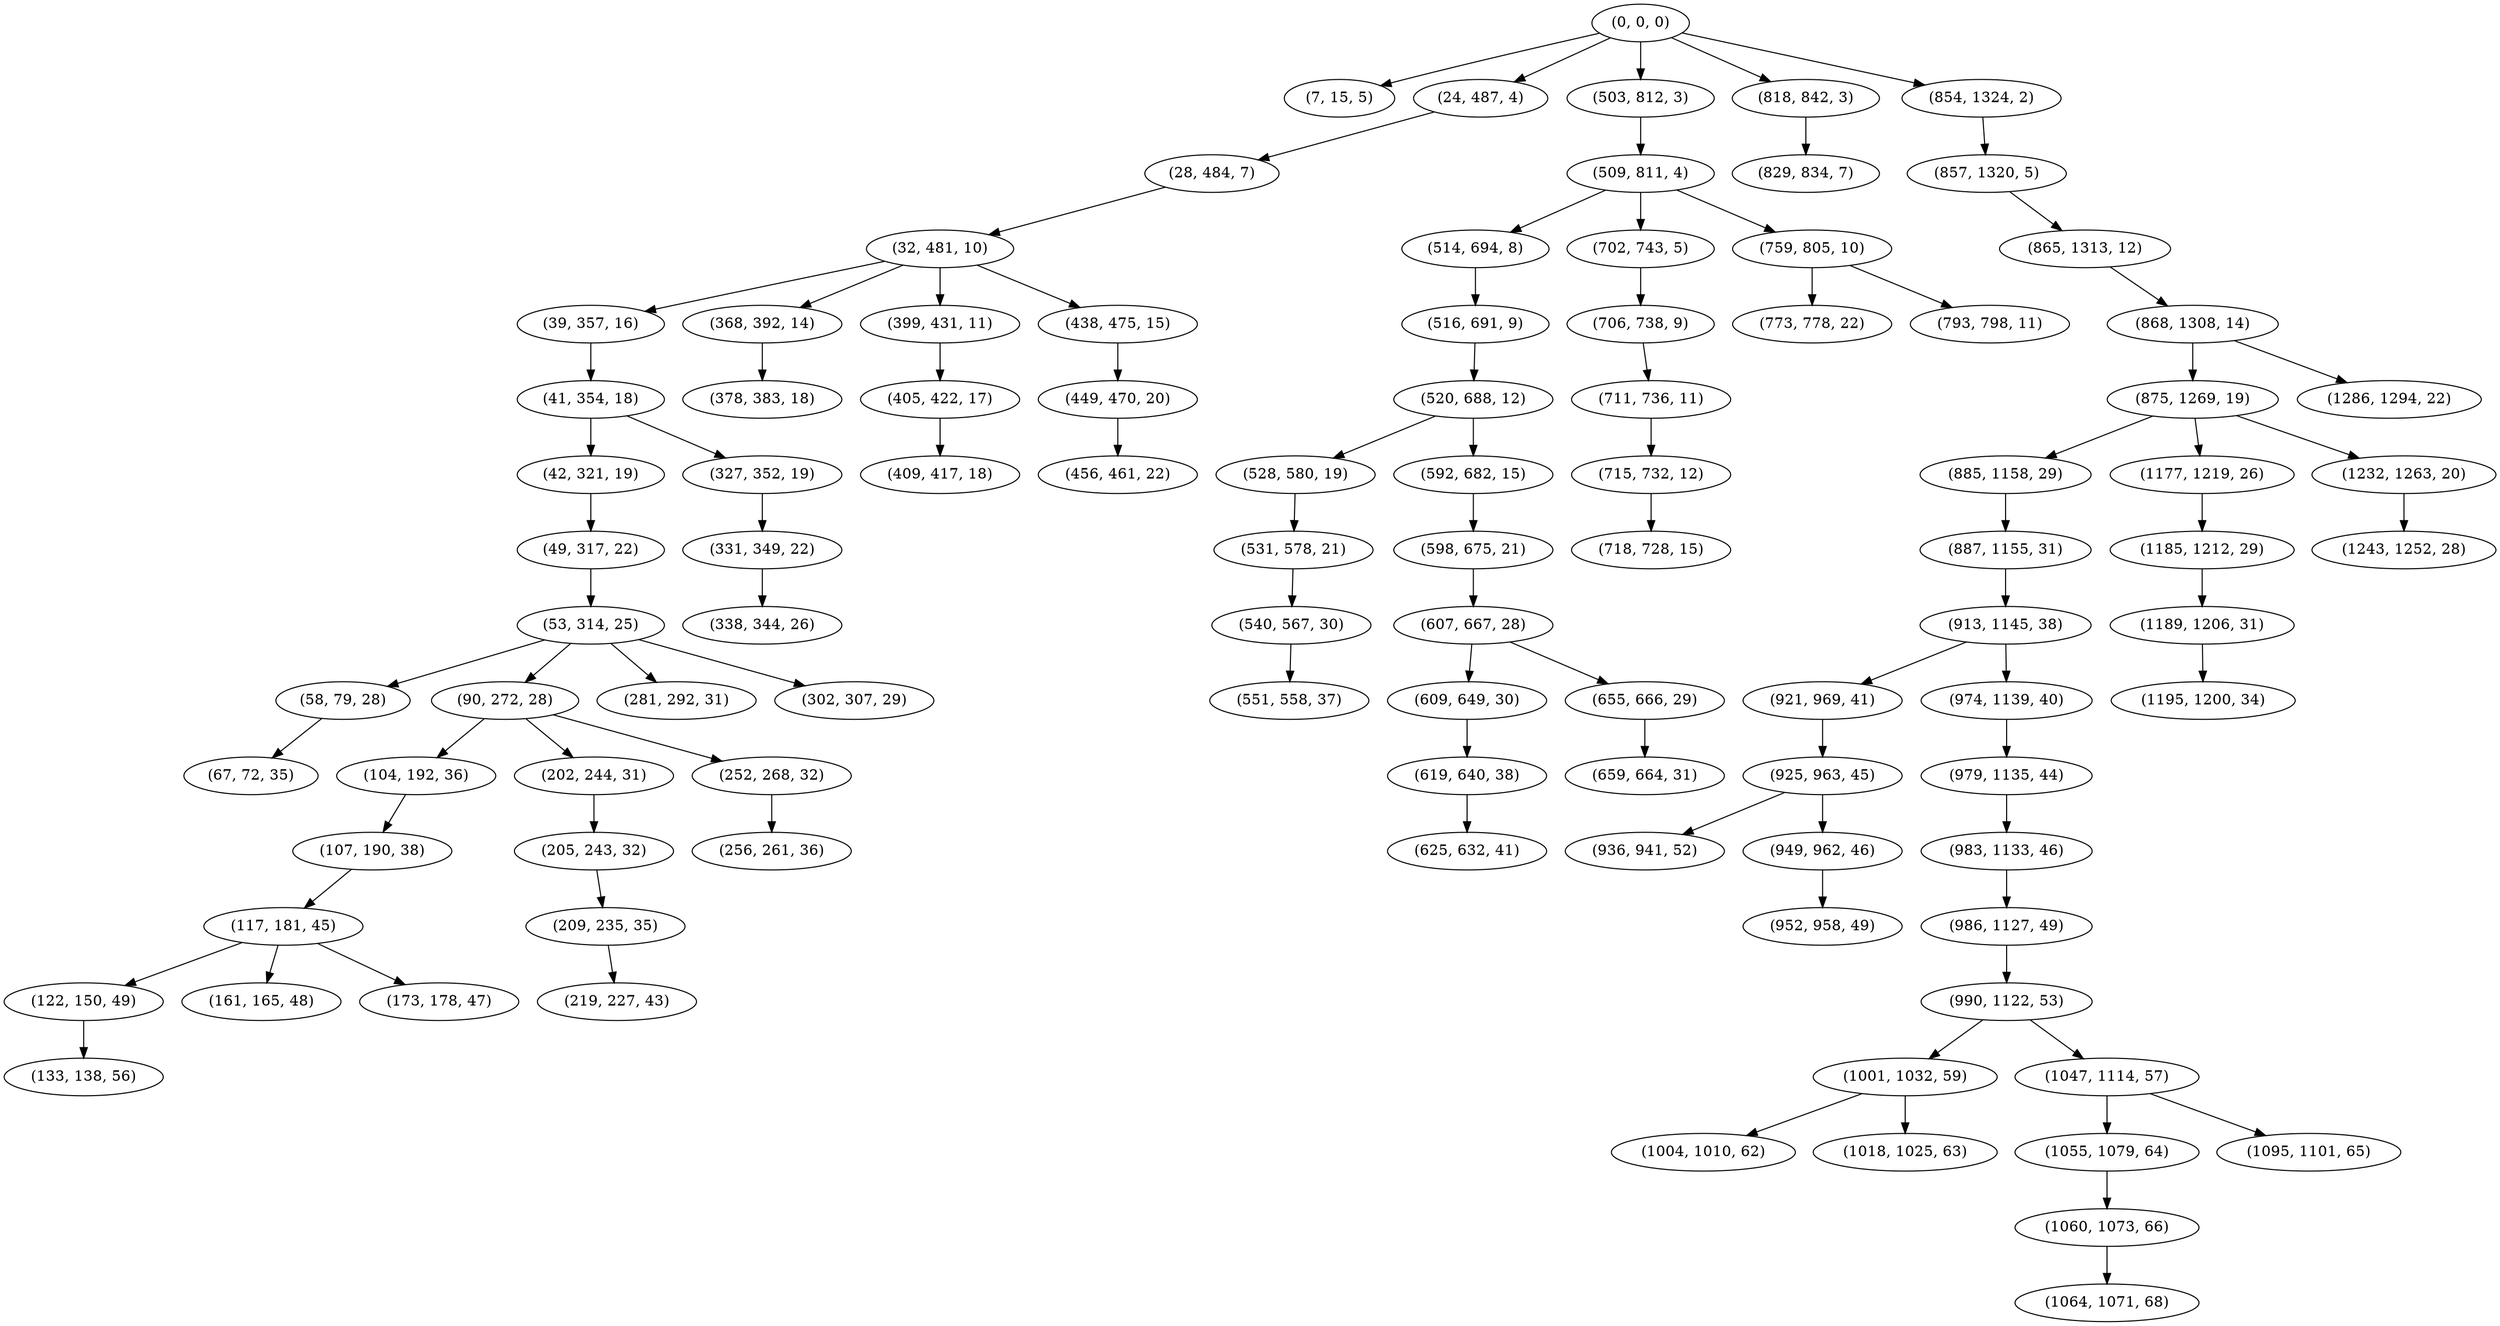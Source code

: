 digraph tree {
    "(0, 0, 0)";
    "(7, 15, 5)";
    "(24, 487, 4)";
    "(28, 484, 7)";
    "(32, 481, 10)";
    "(39, 357, 16)";
    "(41, 354, 18)";
    "(42, 321, 19)";
    "(49, 317, 22)";
    "(53, 314, 25)";
    "(58, 79, 28)";
    "(67, 72, 35)";
    "(90, 272, 28)";
    "(104, 192, 36)";
    "(107, 190, 38)";
    "(117, 181, 45)";
    "(122, 150, 49)";
    "(133, 138, 56)";
    "(161, 165, 48)";
    "(173, 178, 47)";
    "(202, 244, 31)";
    "(205, 243, 32)";
    "(209, 235, 35)";
    "(219, 227, 43)";
    "(252, 268, 32)";
    "(256, 261, 36)";
    "(281, 292, 31)";
    "(302, 307, 29)";
    "(327, 352, 19)";
    "(331, 349, 22)";
    "(338, 344, 26)";
    "(368, 392, 14)";
    "(378, 383, 18)";
    "(399, 431, 11)";
    "(405, 422, 17)";
    "(409, 417, 18)";
    "(438, 475, 15)";
    "(449, 470, 20)";
    "(456, 461, 22)";
    "(503, 812, 3)";
    "(509, 811, 4)";
    "(514, 694, 8)";
    "(516, 691, 9)";
    "(520, 688, 12)";
    "(528, 580, 19)";
    "(531, 578, 21)";
    "(540, 567, 30)";
    "(551, 558, 37)";
    "(592, 682, 15)";
    "(598, 675, 21)";
    "(607, 667, 28)";
    "(609, 649, 30)";
    "(619, 640, 38)";
    "(625, 632, 41)";
    "(655, 666, 29)";
    "(659, 664, 31)";
    "(702, 743, 5)";
    "(706, 738, 9)";
    "(711, 736, 11)";
    "(715, 732, 12)";
    "(718, 728, 15)";
    "(759, 805, 10)";
    "(773, 778, 22)";
    "(793, 798, 11)";
    "(818, 842, 3)";
    "(829, 834, 7)";
    "(854, 1324, 2)";
    "(857, 1320, 5)";
    "(865, 1313, 12)";
    "(868, 1308, 14)";
    "(875, 1269, 19)";
    "(885, 1158, 29)";
    "(887, 1155, 31)";
    "(913, 1145, 38)";
    "(921, 969, 41)";
    "(925, 963, 45)";
    "(936, 941, 52)";
    "(949, 962, 46)";
    "(952, 958, 49)";
    "(974, 1139, 40)";
    "(979, 1135, 44)";
    "(983, 1133, 46)";
    "(986, 1127, 49)";
    "(990, 1122, 53)";
    "(1001, 1032, 59)";
    "(1004, 1010, 62)";
    "(1018, 1025, 63)";
    "(1047, 1114, 57)";
    "(1055, 1079, 64)";
    "(1060, 1073, 66)";
    "(1064, 1071, 68)";
    "(1095, 1101, 65)";
    "(1177, 1219, 26)";
    "(1185, 1212, 29)";
    "(1189, 1206, 31)";
    "(1195, 1200, 34)";
    "(1232, 1263, 20)";
    "(1243, 1252, 28)";
    "(1286, 1294, 22)";
    "(0, 0, 0)" -> "(7, 15, 5)";
    "(0, 0, 0)" -> "(24, 487, 4)";
    "(0, 0, 0)" -> "(503, 812, 3)";
    "(0, 0, 0)" -> "(818, 842, 3)";
    "(0, 0, 0)" -> "(854, 1324, 2)";
    "(24, 487, 4)" -> "(28, 484, 7)";
    "(28, 484, 7)" -> "(32, 481, 10)";
    "(32, 481, 10)" -> "(39, 357, 16)";
    "(32, 481, 10)" -> "(368, 392, 14)";
    "(32, 481, 10)" -> "(399, 431, 11)";
    "(32, 481, 10)" -> "(438, 475, 15)";
    "(39, 357, 16)" -> "(41, 354, 18)";
    "(41, 354, 18)" -> "(42, 321, 19)";
    "(41, 354, 18)" -> "(327, 352, 19)";
    "(42, 321, 19)" -> "(49, 317, 22)";
    "(49, 317, 22)" -> "(53, 314, 25)";
    "(53, 314, 25)" -> "(58, 79, 28)";
    "(53, 314, 25)" -> "(90, 272, 28)";
    "(53, 314, 25)" -> "(281, 292, 31)";
    "(53, 314, 25)" -> "(302, 307, 29)";
    "(58, 79, 28)" -> "(67, 72, 35)";
    "(90, 272, 28)" -> "(104, 192, 36)";
    "(90, 272, 28)" -> "(202, 244, 31)";
    "(90, 272, 28)" -> "(252, 268, 32)";
    "(104, 192, 36)" -> "(107, 190, 38)";
    "(107, 190, 38)" -> "(117, 181, 45)";
    "(117, 181, 45)" -> "(122, 150, 49)";
    "(117, 181, 45)" -> "(161, 165, 48)";
    "(117, 181, 45)" -> "(173, 178, 47)";
    "(122, 150, 49)" -> "(133, 138, 56)";
    "(202, 244, 31)" -> "(205, 243, 32)";
    "(205, 243, 32)" -> "(209, 235, 35)";
    "(209, 235, 35)" -> "(219, 227, 43)";
    "(252, 268, 32)" -> "(256, 261, 36)";
    "(327, 352, 19)" -> "(331, 349, 22)";
    "(331, 349, 22)" -> "(338, 344, 26)";
    "(368, 392, 14)" -> "(378, 383, 18)";
    "(399, 431, 11)" -> "(405, 422, 17)";
    "(405, 422, 17)" -> "(409, 417, 18)";
    "(438, 475, 15)" -> "(449, 470, 20)";
    "(449, 470, 20)" -> "(456, 461, 22)";
    "(503, 812, 3)" -> "(509, 811, 4)";
    "(509, 811, 4)" -> "(514, 694, 8)";
    "(509, 811, 4)" -> "(702, 743, 5)";
    "(509, 811, 4)" -> "(759, 805, 10)";
    "(514, 694, 8)" -> "(516, 691, 9)";
    "(516, 691, 9)" -> "(520, 688, 12)";
    "(520, 688, 12)" -> "(528, 580, 19)";
    "(520, 688, 12)" -> "(592, 682, 15)";
    "(528, 580, 19)" -> "(531, 578, 21)";
    "(531, 578, 21)" -> "(540, 567, 30)";
    "(540, 567, 30)" -> "(551, 558, 37)";
    "(592, 682, 15)" -> "(598, 675, 21)";
    "(598, 675, 21)" -> "(607, 667, 28)";
    "(607, 667, 28)" -> "(609, 649, 30)";
    "(607, 667, 28)" -> "(655, 666, 29)";
    "(609, 649, 30)" -> "(619, 640, 38)";
    "(619, 640, 38)" -> "(625, 632, 41)";
    "(655, 666, 29)" -> "(659, 664, 31)";
    "(702, 743, 5)" -> "(706, 738, 9)";
    "(706, 738, 9)" -> "(711, 736, 11)";
    "(711, 736, 11)" -> "(715, 732, 12)";
    "(715, 732, 12)" -> "(718, 728, 15)";
    "(759, 805, 10)" -> "(773, 778, 22)";
    "(759, 805, 10)" -> "(793, 798, 11)";
    "(818, 842, 3)" -> "(829, 834, 7)";
    "(854, 1324, 2)" -> "(857, 1320, 5)";
    "(857, 1320, 5)" -> "(865, 1313, 12)";
    "(865, 1313, 12)" -> "(868, 1308, 14)";
    "(868, 1308, 14)" -> "(875, 1269, 19)";
    "(868, 1308, 14)" -> "(1286, 1294, 22)";
    "(875, 1269, 19)" -> "(885, 1158, 29)";
    "(875, 1269, 19)" -> "(1177, 1219, 26)";
    "(875, 1269, 19)" -> "(1232, 1263, 20)";
    "(885, 1158, 29)" -> "(887, 1155, 31)";
    "(887, 1155, 31)" -> "(913, 1145, 38)";
    "(913, 1145, 38)" -> "(921, 969, 41)";
    "(913, 1145, 38)" -> "(974, 1139, 40)";
    "(921, 969, 41)" -> "(925, 963, 45)";
    "(925, 963, 45)" -> "(936, 941, 52)";
    "(925, 963, 45)" -> "(949, 962, 46)";
    "(949, 962, 46)" -> "(952, 958, 49)";
    "(974, 1139, 40)" -> "(979, 1135, 44)";
    "(979, 1135, 44)" -> "(983, 1133, 46)";
    "(983, 1133, 46)" -> "(986, 1127, 49)";
    "(986, 1127, 49)" -> "(990, 1122, 53)";
    "(990, 1122, 53)" -> "(1001, 1032, 59)";
    "(990, 1122, 53)" -> "(1047, 1114, 57)";
    "(1001, 1032, 59)" -> "(1004, 1010, 62)";
    "(1001, 1032, 59)" -> "(1018, 1025, 63)";
    "(1047, 1114, 57)" -> "(1055, 1079, 64)";
    "(1047, 1114, 57)" -> "(1095, 1101, 65)";
    "(1055, 1079, 64)" -> "(1060, 1073, 66)";
    "(1060, 1073, 66)" -> "(1064, 1071, 68)";
    "(1177, 1219, 26)" -> "(1185, 1212, 29)";
    "(1185, 1212, 29)" -> "(1189, 1206, 31)";
    "(1189, 1206, 31)" -> "(1195, 1200, 34)";
    "(1232, 1263, 20)" -> "(1243, 1252, 28)";
}
